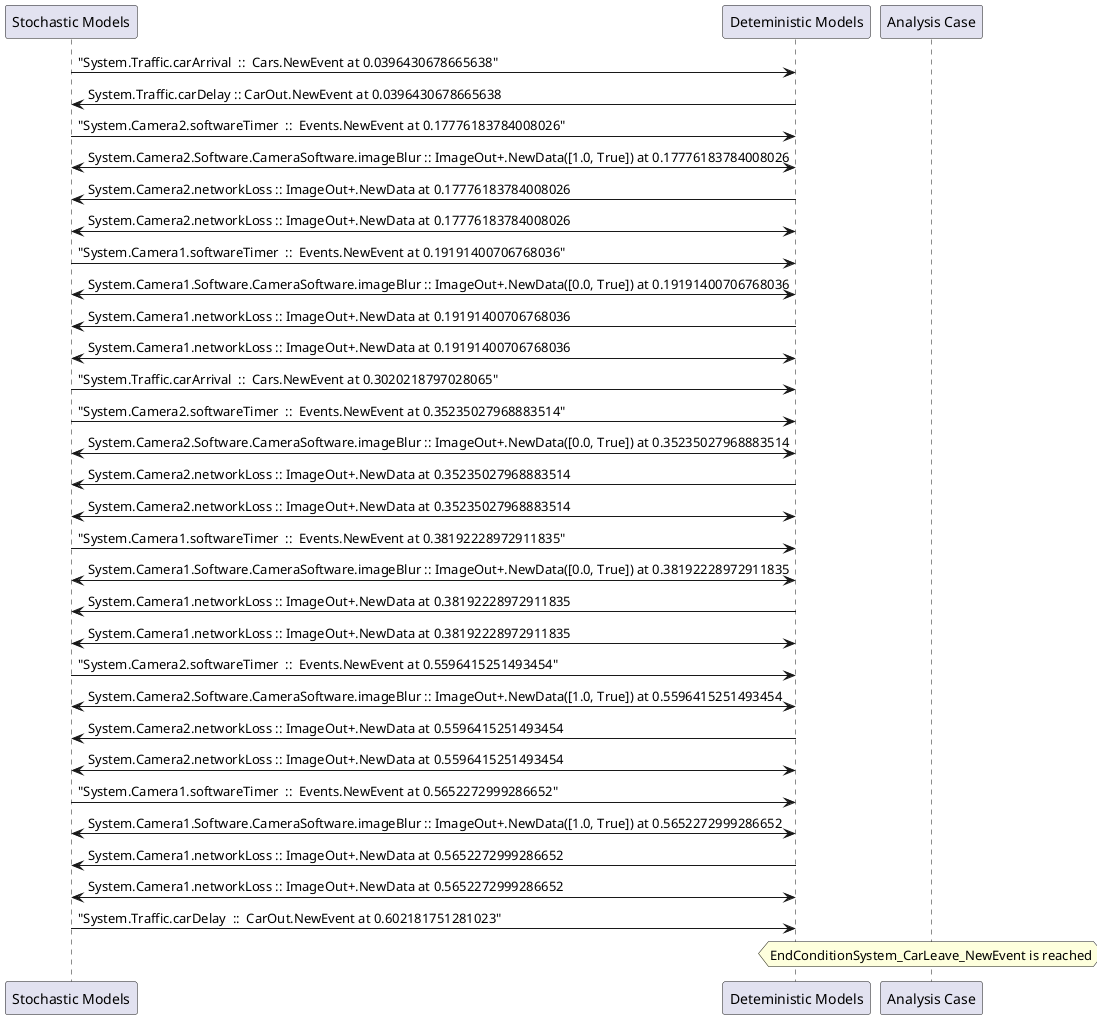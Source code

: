 
	@startuml
	participant "Stochastic Models" as stochmodel
	participant "Deteministic Models" as detmodel
	participant "Analysis Case" as analysis
	{40516_stop} stochmodel -> detmodel : "System.Traffic.carArrival  ::  Cars.NewEvent at 0.0396430678665638"
{40525_start} detmodel -> stochmodel : System.Traffic.carDelay :: CarOut.NewEvent at 0.0396430678665638
{40500_stop} stochmodel -> detmodel : "System.Camera2.softwareTimer  ::  Events.NewEvent at 0.17776183784008026"
detmodel <-> stochmodel : System.Camera2.Software.CameraSoftware.imageBlur :: ImageOut+.NewData([1.0, True]) at 0.17776183784008026
detmodel -> stochmodel : System.Camera2.networkLoss :: ImageOut+.NewData at 0.17776183784008026
detmodel <-> stochmodel : System.Camera2.networkLoss :: ImageOut+.NewData at 0.17776183784008026
{40485_stop} stochmodel -> detmodel : "System.Camera1.softwareTimer  ::  Events.NewEvent at 0.19191400706768036"
detmodel <-> stochmodel : System.Camera1.Software.CameraSoftware.imageBlur :: ImageOut+.NewData([0.0, True]) at 0.19191400706768036
detmodel -> stochmodel : System.Camera1.networkLoss :: ImageOut+.NewData at 0.19191400706768036
detmodel <-> stochmodel : System.Camera1.networkLoss :: ImageOut+.NewData at 0.19191400706768036
{40517_stop} stochmodel -> detmodel : "System.Traffic.carArrival  ::  Cars.NewEvent at 0.3020218797028065"
{40501_stop} stochmodel -> detmodel : "System.Camera2.softwareTimer  ::  Events.NewEvent at 0.35235027968883514"
detmodel <-> stochmodel : System.Camera2.Software.CameraSoftware.imageBlur :: ImageOut+.NewData([0.0, True]) at 0.35235027968883514
detmodel -> stochmodel : System.Camera2.networkLoss :: ImageOut+.NewData at 0.35235027968883514
detmodel <-> stochmodel : System.Camera2.networkLoss :: ImageOut+.NewData at 0.35235027968883514
{40486_stop} stochmodel -> detmodel : "System.Camera1.softwareTimer  ::  Events.NewEvent at 0.38192228972911835"
detmodel <-> stochmodel : System.Camera1.Software.CameraSoftware.imageBlur :: ImageOut+.NewData([0.0, True]) at 0.38192228972911835
detmodel -> stochmodel : System.Camera1.networkLoss :: ImageOut+.NewData at 0.38192228972911835
detmodel <-> stochmodel : System.Camera1.networkLoss :: ImageOut+.NewData at 0.38192228972911835
{40502_stop} stochmodel -> detmodel : "System.Camera2.softwareTimer  ::  Events.NewEvent at 0.5596415251493454"
detmodel <-> stochmodel : System.Camera2.Software.CameraSoftware.imageBlur :: ImageOut+.NewData([1.0, True]) at 0.5596415251493454
detmodel -> stochmodel : System.Camera2.networkLoss :: ImageOut+.NewData at 0.5596415251493454
detmodel <-> stochmodel : System.Camera2.networkLoss :: ImageOut+.NewData at 0.5596415251493454
{40487_stop} stochmodel -> detmodel : "System.Camera1.softwareTimer  ::  Events.NewEvent at 0.5652272999286652"
detmodel <-> stochmodel : System.Camera1.Software.CameraSoftware.imageBlur :: ImageOut+.NewData([1.0, True]) at 0.5652272999286652
detmodel -> stochmodel : System.Camera1.networkLoss :: ImageOut+.NewData at 0.5652272999286652
detmodel <-> stochmodel : System.Camera1.networkLoss :: ImageOut+.NewData at 0.5652272999286652
{40525_stop} stochmodel -> detmodel : "System.Traffic.carDelay  ::  CarOut.NewEvent at 0.602181751281023"
{40525_start} <-> {40525_stop} : delay
hnote over analysis 
EndConditionSystem_CarLeave_NewEvent is reached
endnote
@enduml
